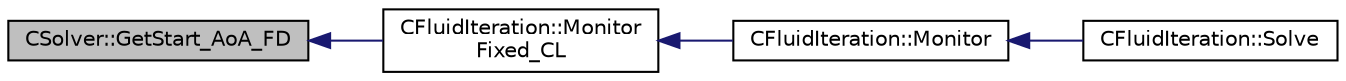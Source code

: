 digraph "CSolver::GetStart_AoA_FD"
{
  edge [fontname="Helvetica",fontsize="10",labelfontname="Helvetica",labelfontsize="10"];
  node [fontname="Helvetica",fontsize="10",shape=record];
  rankdir="LR";
  Node2329 [label="CSolver::GetStart_AoA_FD",height=0.2,width=0.4,color="black", fillcolor="grey75", style="filled", fontcolor="black"];
  Node2329 -> Node2330 [dir="back",color="midnightblue",fontsize="10",style="solid",fontname="Helvetica"];
  Node2330 [label="CFluidIteration::Monitor\lFixed_CL",height=0.2,width=0.4,color="black", fillcolor="white", style="filled",URL="$class_c_fluid_iteration.html#a21538ff2df862f29e659135452d901a1",tooltip="Fixed CL monitoring function. "];
  Node2330 -> Node2331 [dir="back",color="midnightblue",fontsize="10",style="solid",fontname="Helvetica"];
  Node2331 [label="CFluidIteration::Monitor",height=0.2,width=0.4,color="black", fillcolor="white", style="filled",URL="$class_c_fluid_iteration.html#a563192d869a4e82151c0bf6781b4890d",tooltip="Monitors the convergence and other metrics for the fluid system. "];
  Node2331 -> Node2332 [dir="back",color="midnightblue",fontsize="10",style="solid",fontname="Helvetica"];
  Node2332 [label="CFluidIteration::Solve",height=0.2,width=0.4,color="black", fillcolor="white", style="filled",URL="$class_c_fluid_iteration.html#ae22cd342c9c9d2ea5ac3f5103394ff80",tooltip="Iterate the fluid system for a number of Inner_Iter iterations. "];
}
